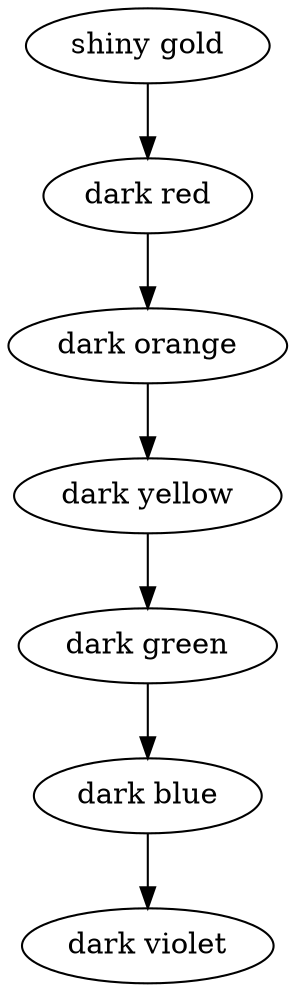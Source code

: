 digraph Rules {
	"shiny gold" -> "dark red";
	"dark red" -> "dark orange";
	"dark orange" -> "dark yellow";
	"dark yellow" -> "dark green";
	"dark green" -> "dark blue";
	"dark blue" -> "dark violet";
}
